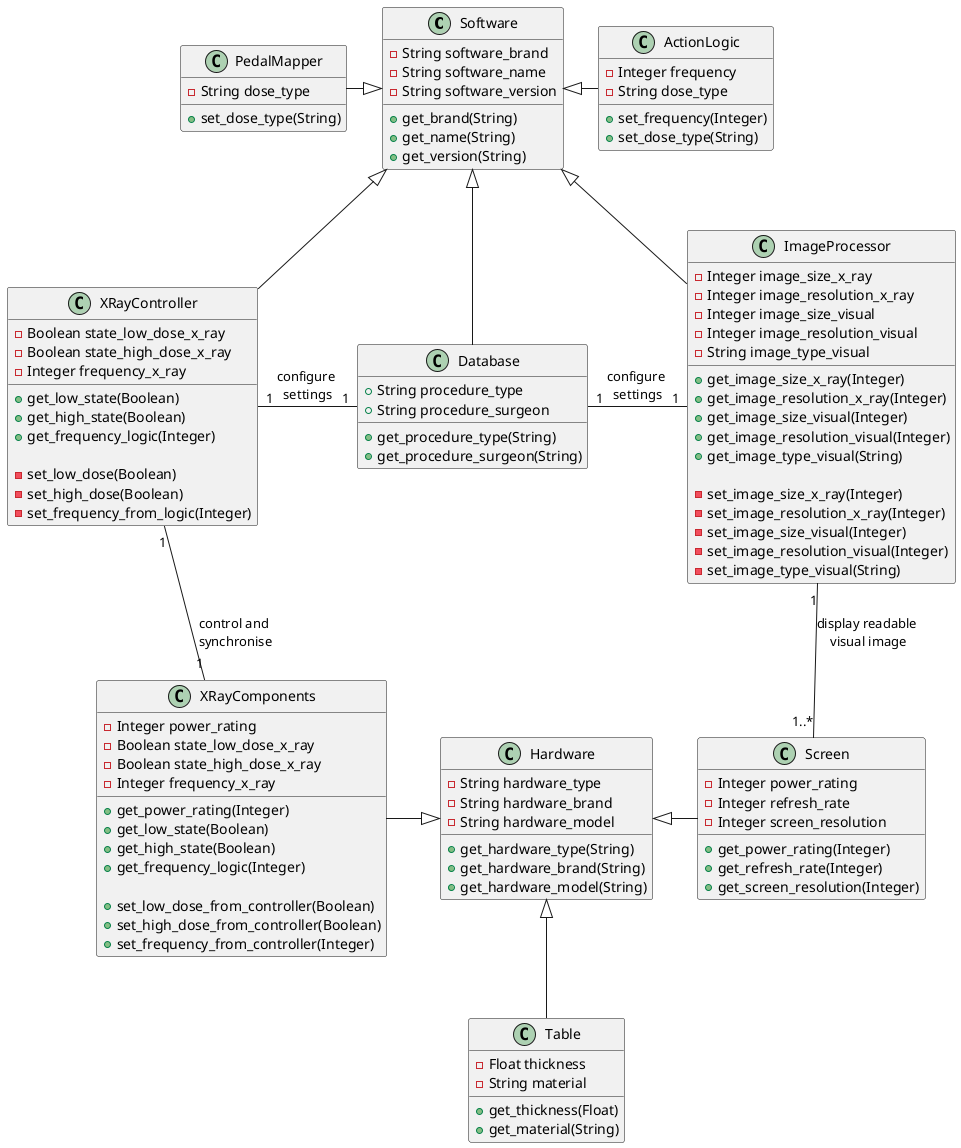 @startuml class-high-level

class Software {
    -String software_brand
    -String software_name
    -String software_version
    +get_brand(String)
    +get_name(String)
    +get_version(String)
}

class PedalMapper {
    -String dose_type
    +set_dose_type(String)
}

class ActionLogic {
    -Integer frequency
    -String dose_type
    +set_frequency(Integer)
    +set_dose_type(String)
}

class XRayController {
    - Boolean state_low_dose_x_ray
    - Boolean state_high_dose_x_ray
    - Integer frequency_x_ray

    +get_low_state(Boolean)
    +get_high_state(Boolean)
    +get_frequency_logic(Integer)

    -set_low_dose(Boolean)
    -set_high_dose(Boolean)
    -set_frequency_from_logic(Integer)
}

class ImageProcessor {
    -Integer image_size_x_ray
    -Integer image_resolution_x_ray
    -Integer image_size_visual
    -Integer image_resolution_visual
    -String image_type_visual

    +get_image_size_x_ray(Integer)
    +get_image_resolution_x_ray(Integer)
    +get_image_size_visual(Integer)
    +get_image_resolution_visual(Integer)
    +get_image_type_visual(String)

    -set_image_size_x_ray(Integer)
    -set_image_resolution_x_ray(Integer)
    -set_image_size_visual(Integer)
    -set_image_resolution_visual(Integer)
    -set_image_type_visual(String)
}

class Database {
   +String procedure_type
   +String procedure_surgeon
   +get_procedure_type(String)
   +get_procedure_surgeon(String)
}

class Hardware {
    -String hardware_type
    -String hardware_brand
    -String hardware_model
    +get_hardware_type(String)
    +get_hardware_brand(String)
    +get_hardware_model(String)
}

class XRayComponents {
    - Integer power_rating
    - Boolean state_low_dose_x_ray
    - Boolean state_high_dose_x_ray
    - Integer frequency_x_ray

    +get_power_rating(Integer)
    +get_low_state(Boolean)
    +get_high_state(Boolean)
    +get_frequency_logic(Integer)

    +set_low_dose_from_controller(Boolean)
    +set_high_dose_from_controller(Boolean)
    +set_frequency_from_controller(Integer)
}

class Table {
    -Float thickness
    -String material
    +get_thickness(Float)
    +get_material(String)
}

class Screen {
    -Integer power_rating
    -Integer refresh_rate
    -Integer screen_resolution
    +get_power_rating(Integer)
    +get_refresh_rate(Integer)
    +get_screen_resolution(Integer)
}

Software <|-down- Database
Software <|-left- PedalMapper
Software <|-right- ActionLogic
Software <|-down- XRayController
Software <|-down- ImageProcessor

Hardware <|-left- XRayComponents
Hardware <|-down- Table
Hardware <|-right- Screen

Database "1" -left- "1"XRayController : configure \nsettings
Database "1" -right- "1"ImageProcessor : configure \nsettings
XRayController "1" -- "1"XRayComponents : control and \nsynchronise
ImageProcessor "1" -- "1..*"Screen : display readable \nvisual image

@enduml